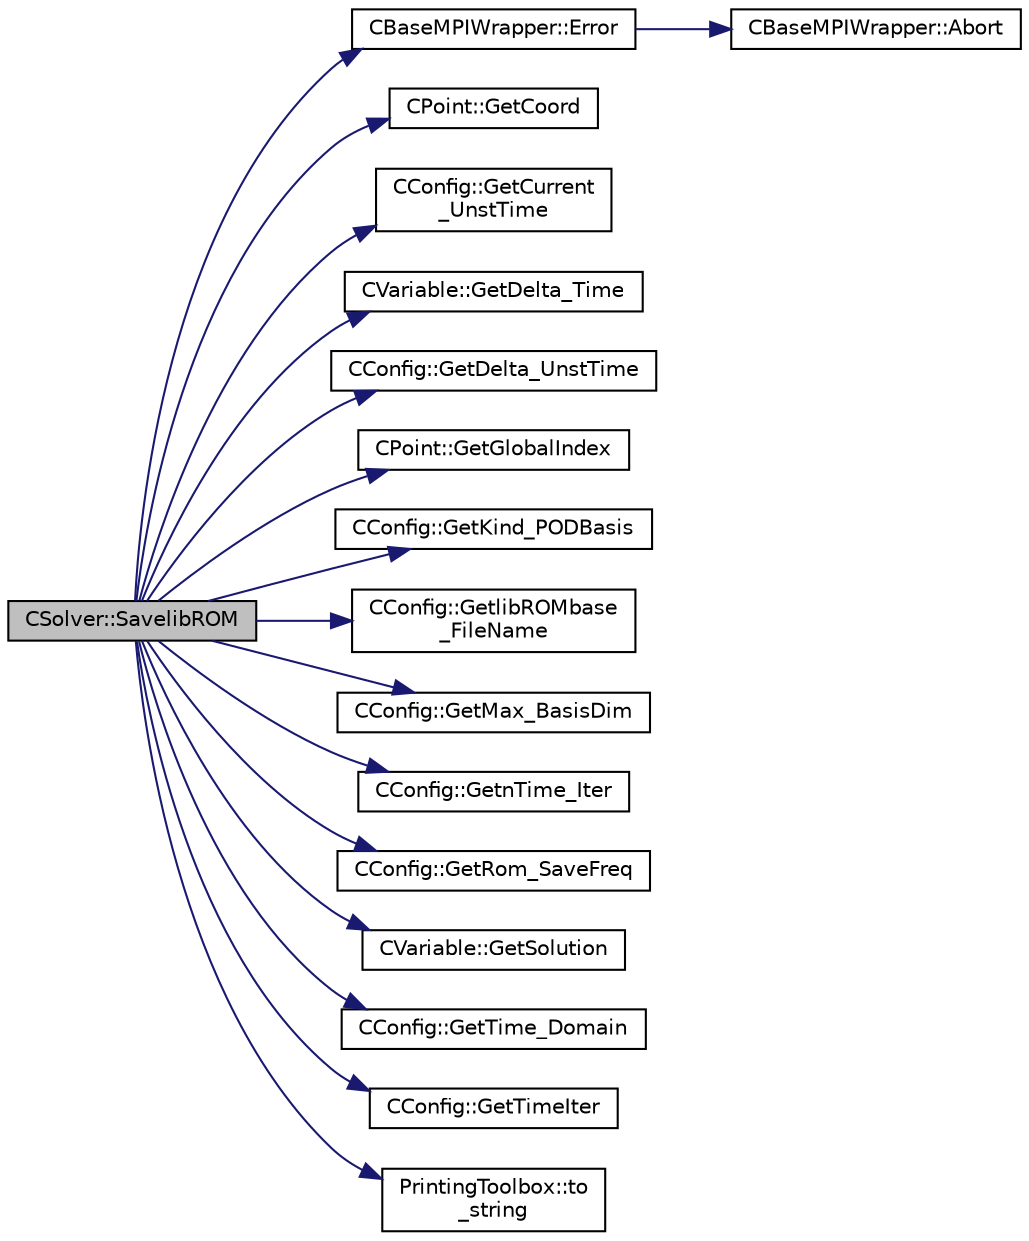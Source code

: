 digraph "CSolver::SavelibROM"
{
 // LATEX_PDF_SIZE
  edge [fontname="Helvetica",fontsize="10",labelfontname="Helvetica",labelfontsize="10"];
  node [fontname="Helvetica",fontsize="10",shape=record];
  rankdir="LR";
  Node1 [label="CSolver::SavelibROM",height=0.2,width=0.4,color="black", fillcolor="grey75", style="filled", fontcolor="black",tooltip="Save snapshot or POD data using libROM."];
  Node1 -> Node2 [color="midnightblue",fontsize="10",style="solid",fontname="Helvetica"];
  Node2 [label="CBaseMPIWrapper::Error",height=0.2,width=0.4,color="black", fillcolor="white", style="filled",URL="$classCBaseMPIWrapper.html#a04457c47629bda56704e6a8804833eeb",tooltip=" "];
  Node2 -> Node3 [color="midnightblue",fontsize="10",style="solid",fontname="Helvetica"];
  Node3 [label="CBaseMPIWrapper::Abort",height=0.2,width=0.4,color="black", fillcolor="white", style="filled",URL="$classCBaseMPIWrapper.html#af7297d861dca86b45cf561b6ab642e8f",tooltip=" "];
  Node1 -> Node4 [color="midnightblue",fontsize="10",style="solid",fontname="Helvetica"];
  Node4 [label="CPoint::GetCoord",height=0.2,width=0.4,color="black", fillcolor="white", style="filled",URL="$classCPoint.html#ab16c29dd03911529cd73bf467c313179",tooltip="Get the coordinates dor the control volume."];
  Node1 -> Node5 [color="midnightblue",fontsize="10",style="solid",fontname="Helvetica"];
  Node5 [label="CConfig::GetCurrent\l_UnstTime",height=0.2,width=0.4,color="black", fillcolor="white", style="filled",URL="$classCConfig.html#a346df15c684f92fb44350fa3bc944c03",tooltip="If we are performing an unsteady simulation, this is the value of current time."];
  Node1 -> Node6 [color="midnightblue",fontsize="10",style="solid",fontname="Helvetica"];
  Node6 [label="CVariable::GetDelta_Time",height=0.2,width=0.4,color="black", fillcolor="white", style="filled",URL="$classCVariable.html#aef3ea2cd0a87d55835bb2bd332678489",tooltip="Get the value of the time step."];
  Node1 -> Node7 [color="midnightblue",fontsize="10",style="solid",fontname="Helvetica"];
  Node7 [label="CConfig::GetDelta_UnstTime",height=0.2,width=0.4,color="black", fillcolor="white", style="filled",URL="$classCConfig.html#a95f12a968f4553caf9bea4576fbf5812",tooltip="If we are prforming an unsteady simulation, there is only one value of the time step for the complete..."];
  Node1 -> Node8 [color="midnightblue",fontsize="10",style="solid",fontname="Helvetica"];
  Node8 [label="CPoint::GetGlobalIndex",height=0.2,width=0.4,color="black", fillcolor="white", style="filled",URL="$classCPoint.html#a8a53865a92d645b1b74c4d817b4aae10",tooltip="Get the global index in a parallel computation."];
  Node1 -> Node9 [color="midnightblue",fontsize="10",style="solid",fontname="Helvetica"];
  Node9 [label="CConfig::GetKind_PODBasis",height=0.2,width=0.4,color="black", fillcolor="white", style="filled",URL="$classCConfig.html#a31d250546299b410d1961320534e8946",tooltip="Static or incremental toggle for POD basis generation type."];
  Node1 -> Node10 [color="midnightblue",fontsize="10",style="solid",fontname="Helvetica"];
  Node10 [label="CConfig::GetlibROMbase\l_FileName",height=0.2,width=0.4,color="black", fillcolor="white", style="filled",URL="$classCConfig.html#a3ba2b7f73e3368a46e1739a97e15bca0",tooltip="Get the name of the file for libROM to save."];
  Node1 -> Node11 [color="midnightblue",fontsize="10",style="solid",fontname="Helvetica"];
  Node11 [label="CConfig::GetMax_BasisDim",height=0.2,width=0.4,color="black", fillcolor="white", style="filled",URL="$classCConfig.html#a31230090ac33391ff2831a44d77d7d51",tooltip="Get maximum number of POD basis dimensions (default: 100)."];
  Node1 -> Node12 [color="midnightblue",fontsize="10",style="solid",fontname="Helvetica"];
  Node12 [label="CConfig::GetnTime_Iter",height=0.2,width=0.4,color="black", fillcolor="white", style="filled",URL="$classCConfig.html#a22b101932c391aea5173975130f488fd",tooltip="Get the number of time iterations."];
  Node1 -> Node13 [color="midnightblue",fontsize="10",style="solid",fontname="Helvetica"];
  Node13 [label="CConfig::GetRom_SaveFreq",height=0.2,width=0.4,color="black", fillcolor="white", style="filled",URL="$classCConfig.html#ac224d80c30075515cca8c460d945c9dc",tooltip="Get frequency of unsteady time steps to save (default: 1)."];
  Node1 -> Node14 [color="midnightblue",fontsize="10",style="solid",fontname="Helvetica"];
  Node14 [label="CVariable::GetSolution",height=0.2,width=0.4,color="black", fillcolor="white", style="filled",URL="$classCVariable.html#a261483e39c23c1de7cb9aea7e917c121",tooltip="Get the solution."];
  Node1 -> Node15 [color="midnightblue",fontsize="10",style="solid",fontname="Helvetica"];
  Node15 [label="CConfig::GetTime_Domain",height=0.2,width=0.4,color="black", fillcolor="white", style="filled",URL="$classCConfig.html#a85d2e3cf43b77c63642c40c235b853f3",tooltip="Check if the multizone problem is solved for time domain."];
  Node1 -> Node16 [color="midnightblue",fontsize="10",style="solid",fontname="Helvetica"];
  Node16 [label="CConfig::GetTimeIter",height=0.2,width=0.4,color="black", fillcolor="white", style="filled",URL="$classCConfig.html#aec6051895c2e4f593a5c245104548b78",tooltip="Get the current time iteration number."];
  Node1 -> Node17 [color="midnightblue",fontsize="10",style="solid",fontname="Helvetica"];
  Node17 [label="PrintingToolbox::to\l_string",height=0.2,width=0.4,color="black", fillcolor="white", style="filled",URL="$namespacePrintingToolbox.html#a382f3911ccba468c241c530ae0c78b63",tooltip=" "];
}
